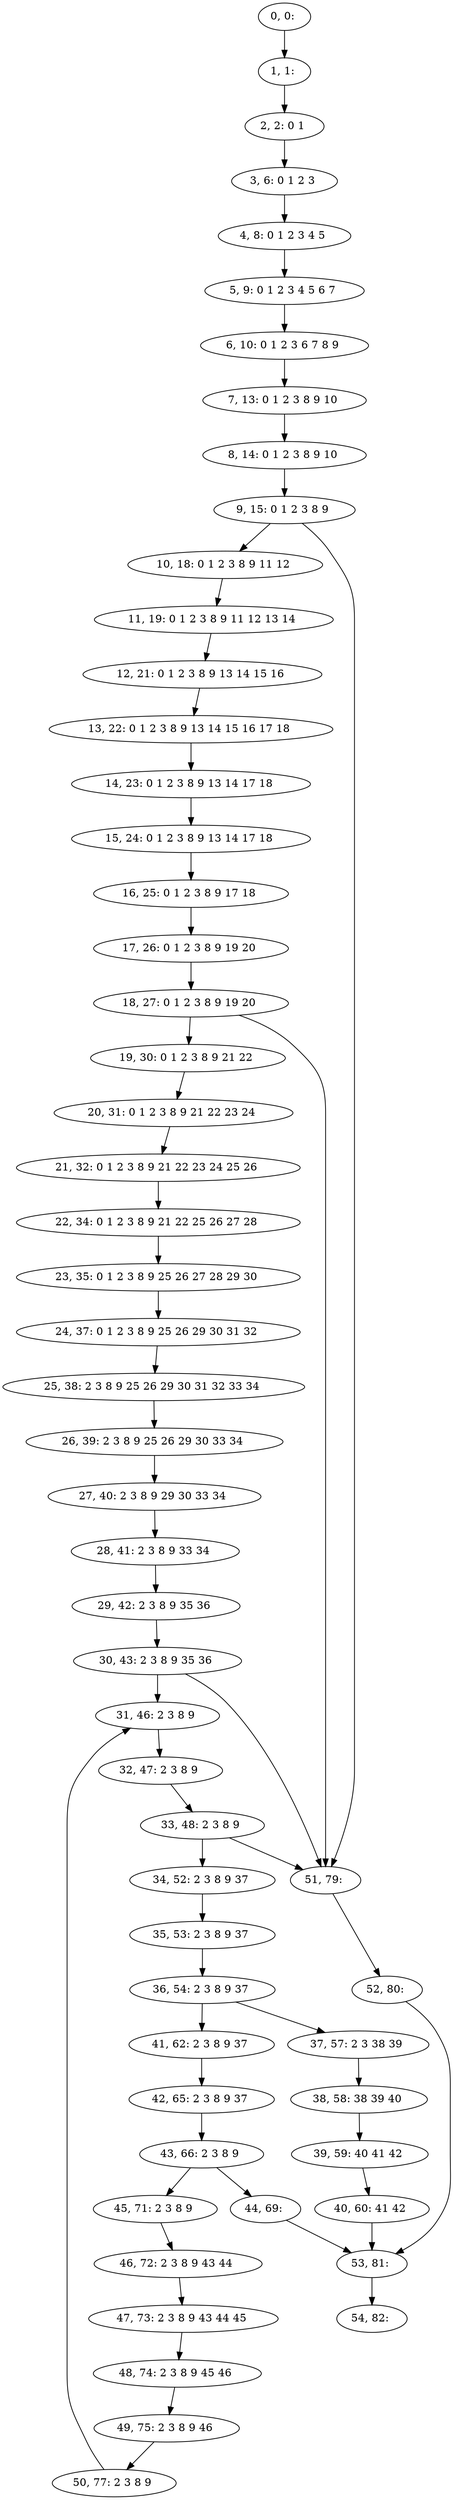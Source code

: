 digraph G {
0[label="0, 0: "];
1[label="1, 1: "];
2[label="2, 2: 0 1 "];
3[label="3, 6: 0 1 2 3 "];
4[label="4, 8: 0 1 2 3 4 5 "];
5[label="5, 9: 0 1 2 3 4 5 6 7 "];
6[label="6, 10: 0 1 2 3 6 7 8 9 "];
7[label="7, 13: 0 1 2 3 8 9 10 "];
8[label="8, 14: 0 1 2 3 8 9 10 "];
9[label="9, 15: 0 1 2 3 8 9 "];
10[label="10, 18: 0 1 2 3 8 9 11 12 "];
11[label="11, 19: 0 1 2 3 8 9 11 12 13 14 "];
12[label="12, 21: 0 1 2 3 8 9 13 14 15 16 "];
13[label="13, 22: 0 1 2 3 8 9 13 14 15 16 17 18 "];
14[label="14, 23: 0 1 2 3 8 9 13 14 17 18 "];
15[label="15, 24: 0 1 2 3 8 9 13 14 17 18 "];
16[label="16, 25: 0 1 2 3 8 9 17 18 "];
17[label="17, 26: 0 1 2 3 8 9 19 20 "];
18[label="18, 27: 0 1 2 3 8 9 19 20 "];
19[label="19, 30: 0 1 2 3 8 9 21 22 "];
20[label="20, 31: 0 1 2 3 8 9 21 22 23 24 "];
21[label="21, 32: 0 1 2 3 8 9 21 22 23 24 25 26 "];
22[label="22, 34: 0 1 2 3 8 9 21 22 25 26 27 28 "];
23[label="23, 35: 0 1 2 3 8 9 25 26 27 28 29 30 "];
24[label="24, 37: 0 1 2 3 8 9 25 26 29 30 31 32 "];
25[label="25, 38: 2 3 8 9 25 26 29 30 31 32 33 34 "];
26[label="26, 39: 2 3 8 9 25 26 29 30 33 34 "];
27[label="27, 40: 2 3 8 9 29 30 33 34 "];
28[label="28, 41: 2 3 8 9 33 34 "];
29[label="29, 42: 2 3 8 9 35 36 "];
30[label="30, 43: 2 3 8 9 35 36 "];
31[label="31, 46: 2 3 8 9 "];
32[label="32, 47: 2 3 8 9 "];
33[label="33, 48: 2 3 8 9 "];
34[label="34, 52: 2 3 8 9 37 "];
35[label="35, 53: 2 3 8 9 37 "];
36[label="36, 54: 2 3 8 9 37 "];
37[label="37, 57: 2 3 38 39 "];
38[label="38, 58: 38 39 40 "];
39[label="39, 59: 40 41 42 "];
40[label="40, 60: 41 42 "];
41[label="41, 62: 2 3 8 9 37 "];
42[label="42, 65: 2 3 8 9 37 "];
43[label="43, 66: 2 3 8 9 "];
44[label="44, 69: "];
45[label="45, 71: 2 3 8 9 "];
46[label="46, 72: 2 3 8 9 43 44 "];
47[label="47, 73: 2 3 8 9 43 44 45 "];
48[label="48, 74: 2 3 8 9 45 46 "];
49[label="49, 75: 2 3 8 9 46 "];
50[label="50, 77: 2 3 8 9 "];
51[label="51, 79: "];
52[label="52, 80: "];
53[label="53, 81: "];
54[label="54, 82: "];
0->1 ;
1->2 ;
2->3 ;
3->4 ;
4->5 ;
5->6 ;
6->7 ;
7->8 ;
8->9 ;
9->10 ;
9->51 ;
10->11 ;
11->12 ;
12->13 ;
13->14 ;
14->15 ;
15->16 ;
16->17 ;
17->18 ;
18->19 ;
18->51 ;
19->20 ;
20->21 ;
21->22 ;
22->23 ;
23->24 ;
24->25 ;
25->26 ;
26->27 ;
27->28 ;
28->29 ;
29->30 ;
30->31 ;
30->51 ;
31->32 ;
32->33 ;
33->34 ;
33->51 ;
34->35 ;
35->36 ;
36->37 ;
36->41 ;
37->38 ;
38->39 ;
39->40 ;
40->53 ;
41->42 ;
42->43 ;
43->44 ;
43->45 ;
44->53 ;
45->46 ;
46->47 ;
47->48 ;
48->49 ;
49->50 ;
50->31 ;
51->52 ;
52->53 ;
53->54 ;
}
